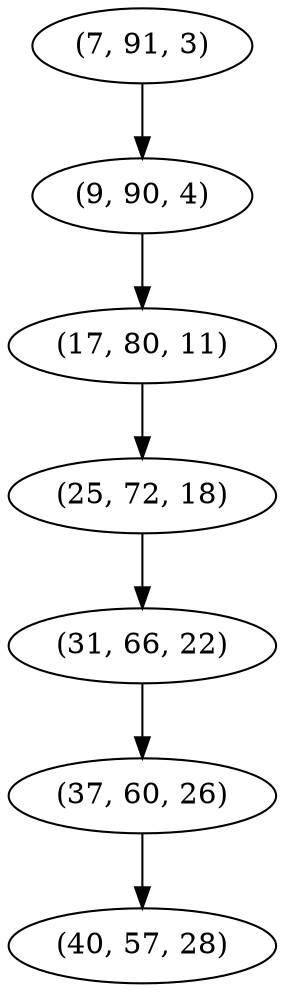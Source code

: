 digraph tree {
    "(7, 91, 3)";
    "(9, 90, 4)";
    "(17, 80, 11)";
    "(25, 72, 18)";
    "(31, 66, 22)";
    "(37, 60, 26)";
    "(40, 57, 28)";
    "(7, 91, 3)" -> "(9, 90, 4)";
    "(9, 90, 4)" -> "(17, 80, 11)";
    "(17, 80, 11)" -> "(25, 72, 18)";
    "(25, 72, 18)" -> "(31, 66, 22)";
    "(31, 66, 22)" -> "(37, 60, 26)";
    "(37, 60, 26)" -> "(40, 57, 28)";
}
